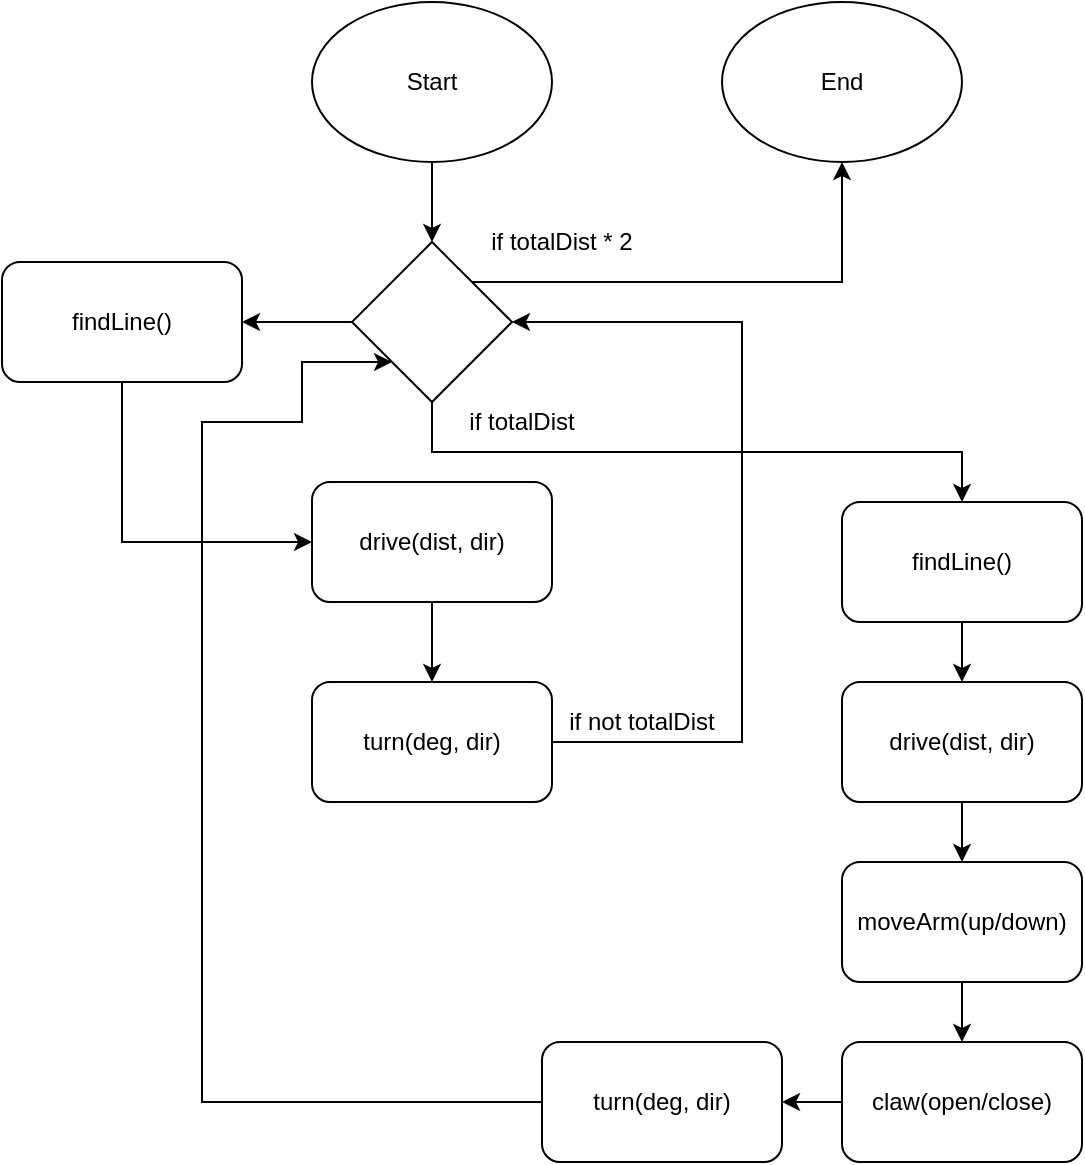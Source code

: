 <mxfile version="12.1.3" type="device" pages="1"><diagram id="1SnK8-e-SsFMPWF31N-a" name="Page-1"><mxGraphModel dx="928" dy="568" grid="1" gridSize="10" guides="1" tooltips="1" connect="1" arrows="1" fold="1" page="1" pageScale="1" pageWidth="827" pageHeight="1169" math="0" shadow="0"><root><mxCell id="0"/><mxCell id="1" parent="0"/><mxCell id="nRATAwl_5JzU6EQZRbLq-8" style="edgeStyle=orthogonalEdgeStyle;rounded=0;orthogonalLoop=1;jettySize=auto;html=1;exitX=0.5;exitY=1;exitDx=0;exitDy=0;entryX=0.5;entryY=0;entryDx=0;entryDy=0;" edge="1" parent="1" source="nRATAwl_5JzU6EQZRbLq-1" target="nRATAwl_5JzU6EQZRbLq-7"><mxGeometry relative="1" as="geometry"/></mxCell><mxCell id="nRATAwl_5JzU6EQZRbLq-1" value="Start" style="ellipse;whiteSpace=wrap;html=1;" vertex="1" parent="1"><mxGeometry x="365" y="20" width="120" height="80" as="geometry"/></mxCell><mxCell id="nRATAwl_5JzU6EQZRbLq-25" style="edgeStyle=orthogonalEdgeStyle;rounded=0;orthogonalLoop=1;jettySize=auto;html=1;exitX=0.5;exitY=1;exitDx=0;exitDy=0;" edge="1" parent="1" source="nRATAwl_5JzU6EQZRbLq-2" target="nRATAwl_5JzU6EQZRbLq-3"><mxGeometry relative="1" as="geometry"/></mxCell><mxCell id="nRATAwl_5JzU6EQZRbLq-2" value="drive(dist, dir)" style="rounded=1;whiteSpace=wrap;html=1;" vertex="1" parent="1"><mxGeometry x="365" y="260" width="120" height="60" as="geometry"/></mxCell><mxCell id="nRATAwl_5JzU6EQZRbLq-15" style="edgeStyle=orthogonalEdgeStyle;rounded=0;orthogonalLoop=1;jettySize=auto;html=1;exitX=1;exitY=0.5;exitDx=0;exitDy=0;entryX=1;entryY=0.5;entryDx=0;entryDy=0;" edge="1" parent="1" source="nRATAwl_5JzU6EQZRbLq-3" target="nRATAwl_5JzU6EQZRbLq-7"><mxGeometry relative="1" as="geometry"><mxPoint x="580" y="200" as="targetPoint"/><Array as="points"><mxPoint x="580" y="390"/><mxPoint x="580" y="180"/></Array></mxGeometry></mxCell><mxCell id="nRATAwl_5JzU6EQZRbLq-3" value="turn(deg, dir)" style="rounded=1;whiteSpace=wrap;html=1;" vertex="1" parent="1"><mxGeometry x="365" y="360" width="120" height="60" as="geometry"/></mxCell><mxCell id="nRATAwl_5JzU6EQZRbLq-13" style="edgeStyle=orthogonalEdgeStyle;rounded=0;orthogonalLoop=1;jettySize=auto;html=1;exitX=0.5;exitY=1;exitDx=0;exitDy=0;entryX=0;entryY=0.5;entryDx=0;entryDy=0;" edge="1" parent="1" source="nRATAwl_5JzU6EQZRbLq-4" target="nRATAwl_5JzU6EQZRbLq-2"><mxGeometry relative="1" as="geometry"/></mxCell><mxCell id="nRATAwl_5JzU6EQZRbLq-4" value="findLine()" style="rounded=1;whiteSpace=wrap;html=1;" vertex="1" parent="1"><mxGeometry x="210" y="150" width="120" height="60" as="geometry"/></mxCell><mxCell id="nRATAwl_5JzU6EQZRbLq-39" value="" style="edgeStyle=orthogonalEdgeStyle;rounded=0;orthogonalLoop=1;jettySize=auto;html=1;" edge="1" parent="1" source="nRATAwl_5JzU6EQZRbLq-5" target="nRATAwl_5JzU6EQZRbLq-37"><mxGeometry relative="1" as="geometry"/></mxCell><mxCell id="nRATAwl_5JzU6EQZRbLq-5" value="claw(open/close)" style="rounded=1;whiteSpace=wrap;html=1;" vertex="1" parent="1"><mxGeometry x="630" y="540" width="120" height="60" as="geometry"/></mxCell><mxCell id="nRATAwl_5JzU6EQZRbLq-36" style="edgeStyle=orthogonalEdgeStyle;rounded=0;orthogonalLoop=1;jettySize=auto;html=1;exitX=0.5;exitY=1;exitDx=0;exitDy=0;entryX=0.5;entryY=0;entryDx=0;entryDy=0;" edge="1" parent="1" source="nRATAwl_5JzU6EQZRbLq-6" target="nRATAwl_5JzU6EQZRbLq-5"><mxGeometry relative="1" as="geometry"/></mxCell><mxCell id="nRATAwl_5JzU6EQZRbLq-6" value="moveArm(up/down)" style="rounded=1;whiteSpace=wrap;html=1;" vertex="1" parent="1"><mxGeometry x="630" y="450" width="120" height="60" as="geometry"/></mxCell><mxCell id="nRATAwl_5JzU6EQZRbLq-10" style="edgeStyle=orthogonalEdgeStyle;rounded=0;orthogonalLoop=1;jettySize=auto;html=1;exitX=0;exitY=0.5;exitDx=0;exitDy=0;" edge="1" parent="1" source="nRATAwl_5JzU6EQZRbLq-7" target="nRATAwl_5JzU6EQZRbLq-4"><mxGeometry relative="1" as="geometry"/></mxCell><mxCell id="nRATAwl_5JzU6EQZRbLq-31" style="edgeStyle=orthogonalEdgeStyle;rounded=0;orthogonalLoop=1;jettySize=auto;html=1;exitX=0.5;exitY=1;exitDx=0;exitDy=0;entryX=0.5;entryY=0;entryDx=0;entryDy=0;" edge="1" parent="1" source="nRATAwl_5JzU6EQZRbLq-7" target="nRATAwl_5JzU6EQZRbLq-29"><mxGeometry relative="1" as="geometry"/></mxCell><mxCell id="nRATAwl_5JzU6EQZRbLq-42" style="edgeStyle=orthogonalEdgeStyle;rounded=0;orthogonalLoop=1;jettySize=auto;html=1;exitX=1;exitY=0;exitDx=0;exitDy=0;entryX=0.5;entryY=1;entryDx=0;entryDy=0;" edge="1" parent="1" source="nRATAwl_5JzU6EQZRbLq-7" target="nRATAwl_5JzU6EQZRbLq-41"><mxGeometry relative="1" as="geometry"/></mxCell><mxCell id="nRATAwl_5JzU6EQZRbLq-7" value="" style="rhombus;whiteSpace=wrap;html=1;" vertex="1" parent="1"><mxGeometry x="385" y="140" width="80" height="80" as="geometry"/></mxCell><mxCell id="nRATAwl_5JzU6EQZRbLq-26" value="if not totalDist" style="text;html=1;strokeColor=none;fillColor=none;align=center;verticalAlign=middle;whiteSpace=wrap;rounded=0;" vertex="1" parent="1"><mxGeometry x="490" y="370" width="80" height="20" as="geometry"/></mxCell><mxCell id="nRATAwl_5JzU6EQZRbLq-34" style="edgeStyle=orthogonalEdgeStyle;rounded=0;orthogonalLoop=1;jettySize=auto;html=1;exitX=0.5;exitY=1;exitDx=0;exitDy=0;entryX=0.5;entryY=0;entryDx=0;entryDy=0;" edge="1" parent="1" source="nRATAwl_5JzU6EQZRbLq-29" target="nRATAwl_5JzU6EQZRbLq-33"><mxGeometry relative="1" as="geometry"/></mxCell><mxCell id="nRATAwl_5JzU6EQZRbLq-29" value="findLine()" style="rounded=1;whiteSpace=wrap;html=1;" vertex="1" parent="1"><mxGeometry x="630" y="270" width="120" height="60" as="geometry"/></mxCell><mxCell id="nRATAwl_5JzU6EQZRbLq-32" value="if totalDist" style="text;html=1;strokeColor=none;fillColor=none;align=center;verticalAlign=middle;whiteSpace=wrap;rounded=0;" vertex="1" parent="1"><mxGeometry x="440" y="220" width="60" height="20" as="geometry"/></mxCell><mxCell id="nRATAwl_5JzU6EQZRbLq-35" style="edgeStyle=orthogonalEdgeStyle;rounded=0;orthogonalLoop=1;jettySize=auto;html=1;exitX=0.5;exitY=1;exitDx=0;exitDy=0;entryX=0.5;entryY=0;entryDx=0;entryDy=0;" edge="1" parent="1" source="nRATAwl_5JzU6EQZRbLq-33" target="nRATAwl_5JzU6EQZRbLq-6"><mxGeometry relative="1" as="geometry"/></mxCell><mxCell id="nRATAwl_5JzU6EQZRbLq-33" value="drive(dist, dir)" style="rounded=1;whiteSpace=wrap;html=1;" vertex="1" parent="1"><mxGeometry x="630" y="360" width="120" height="60" as="geometry"/></mxCell><mxCell id="nRATAwl_5JzU6EQZRbLq-40" style="edgeStyle=orthogonalEdgeStyle;rounded=0;orthogonalLoop=1;jettySize=auto;html=1;exitX=0;exitY=0.5;exitDx=0;exitDy=0;entryX=0;entryY=1;entryDx=0;entryDy=0;" edge="1" parent="1" source="nRATAwl_5JzU6EQZRbLq-37" target="nRATAwl_5JzU6EQZRbLq-7"><mxGeometry relative="1" as="geometry"><Array as="points"><mxPoint x="310" y="570"/><mxPoint x="310" y="230"/><mxPoint x="360" y="230"/><mxPoint x="360" y="200"/></Array></mxGeometry></mxCell><mxCell id="nRATAwl_5JzU6EQZRbLq-37" value="turn(deg, dir)" style="rounded=1;whiteSpace=wrap;html=1;" vertex="1" parent="1"><mxGeometry x="480" y="540" width="120" height="60" as="geometry"/></mxCell><mxCell id="nRATAwl_5JzU6EQZRbLq-41" value="End" style="ellipse;whiteSpace=wrap;html=1;" vertex="1" parent="1"><mxGeometry x="570" y="20" width="120" height="80" as="geometry"/></mxCell><mxCell id="nRATAwl_5JzU6EQZRbLq-43" value="if totalDist * 2" style="text;html=1;strokeColor=none;fillColor=none;align=center;verticalAlign=middle;whiteSpace=wrap;rounded=0;" vertex="1" parent="1"><mxGeometry x="450" y="130" width="80" height="20" as="geometry"/></mxCell></root></mxGraphModel></diagram></mxfile>